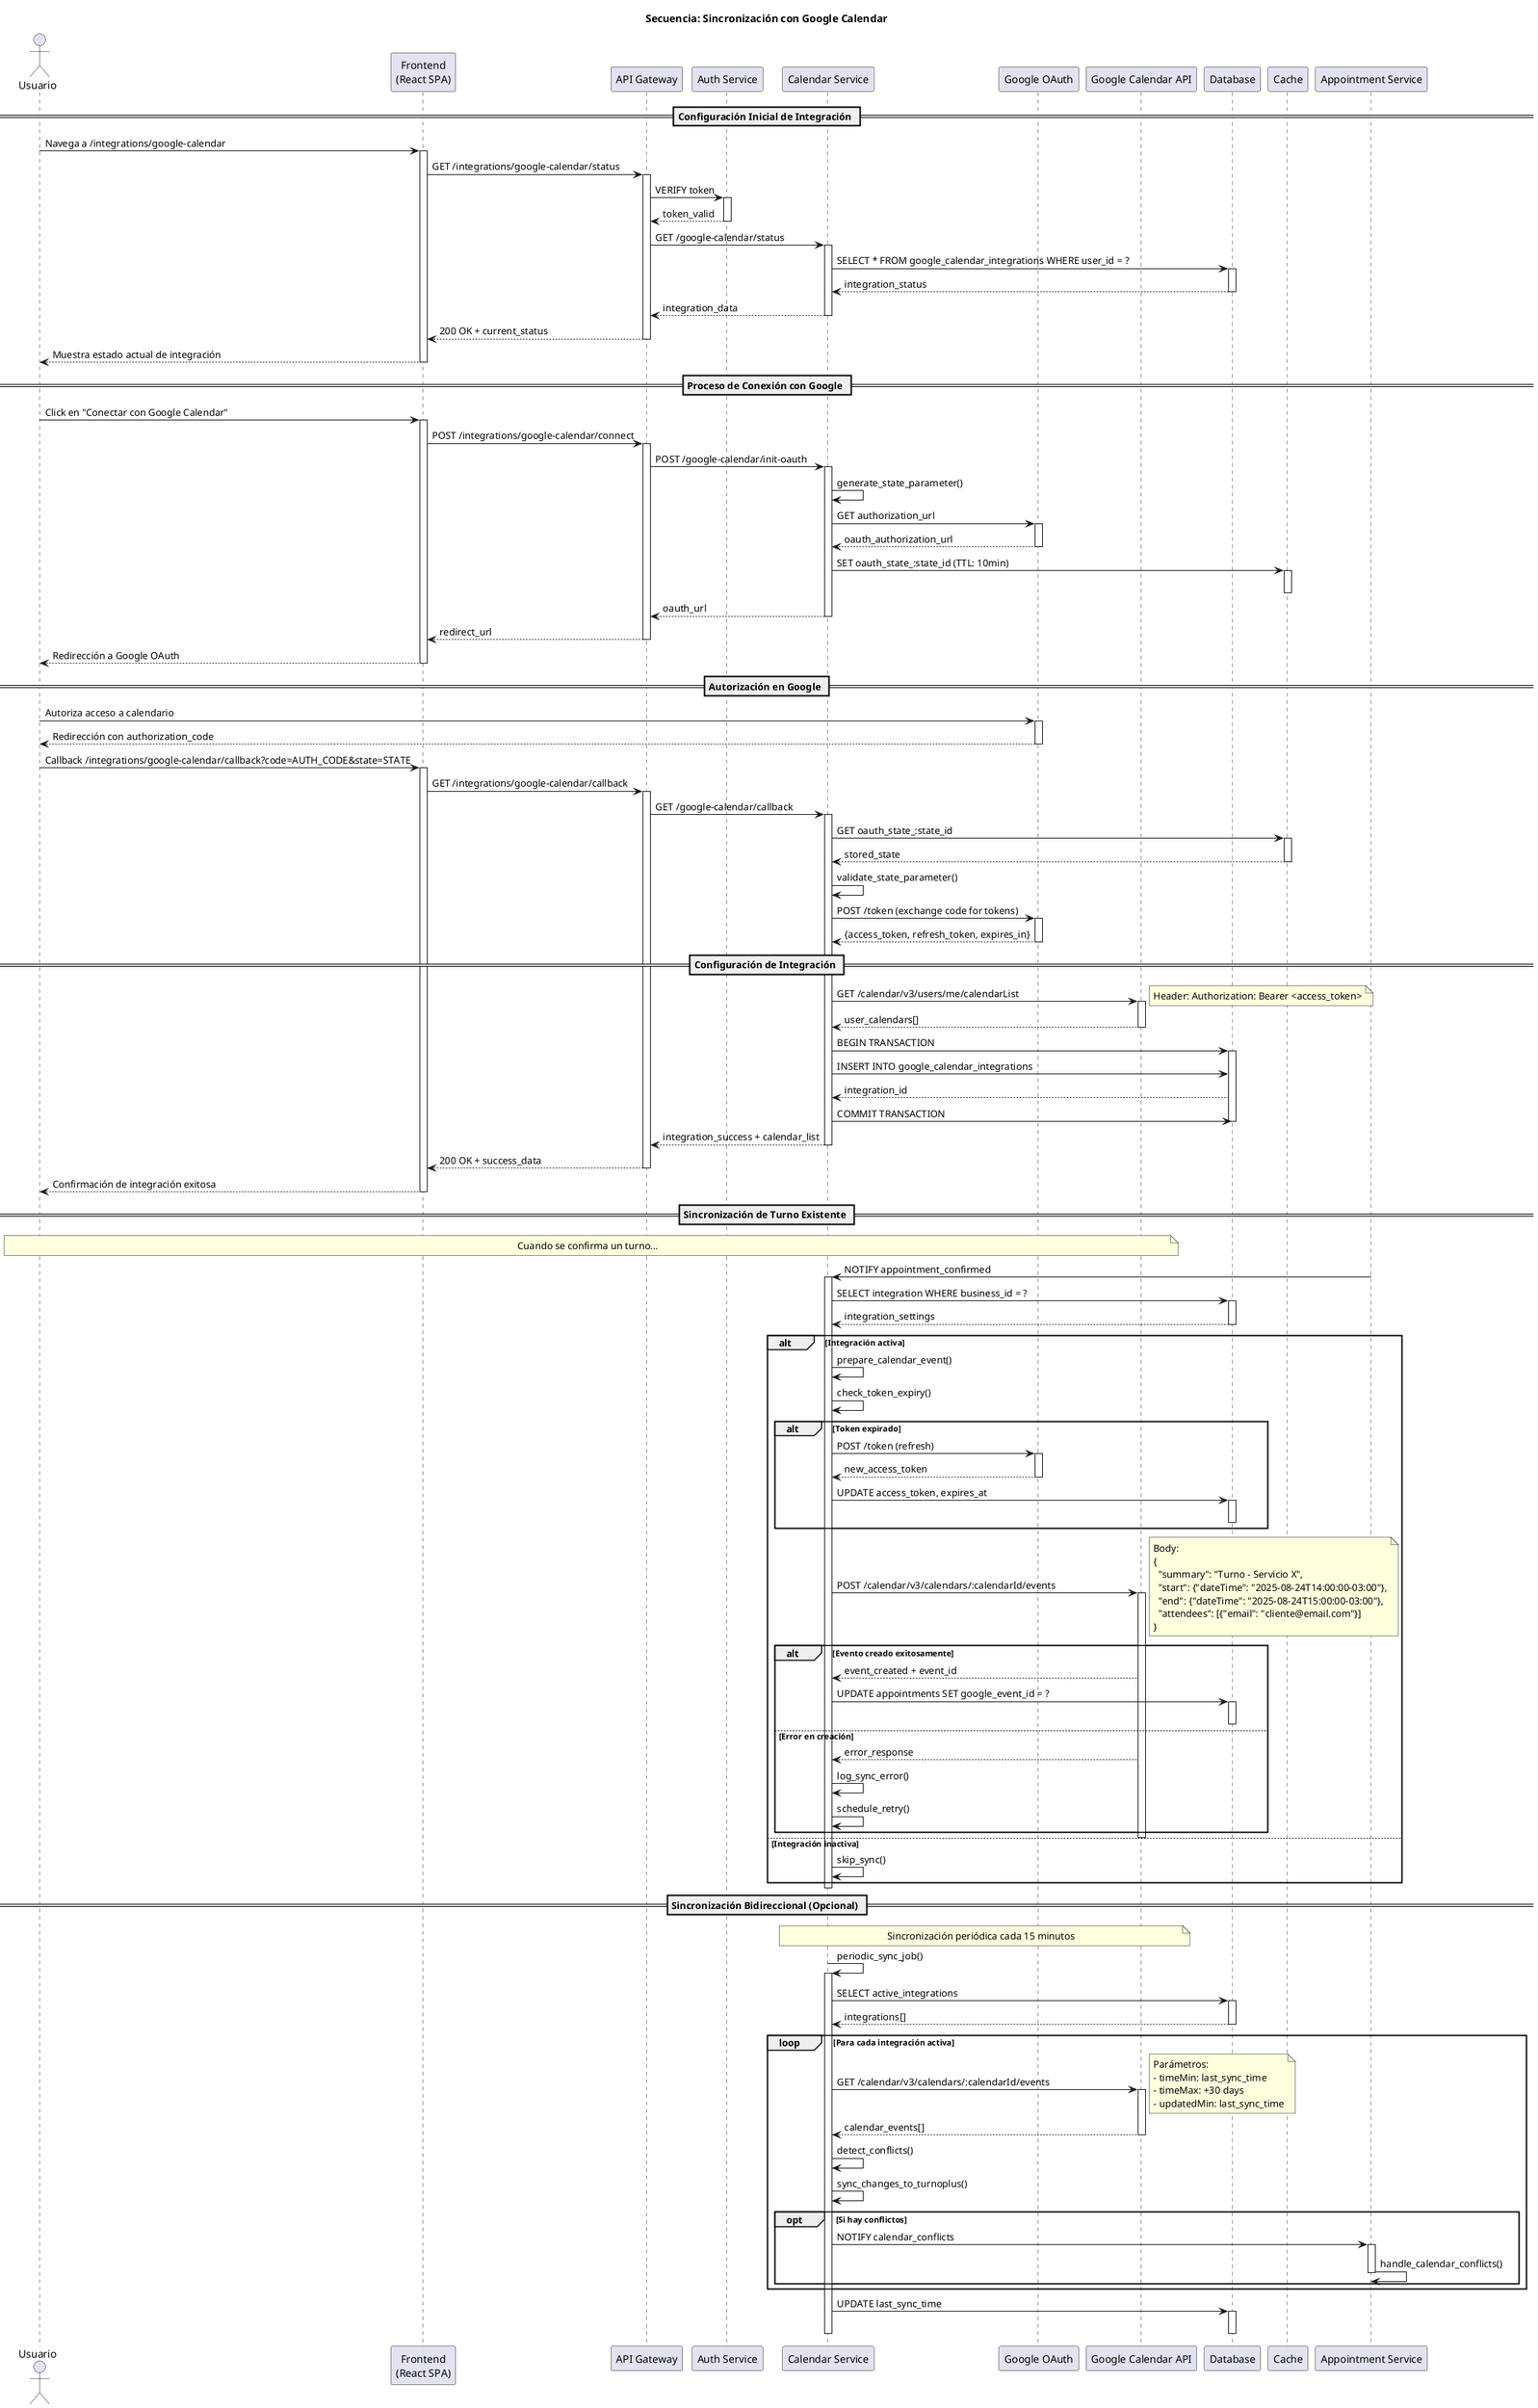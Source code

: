 @startuml TurnoPlus_Sequence_GoogleCalendarSync
title Secuencia: Sincronización con Google Calendar

actor "Usuario" as User
participant "Frontend\n(React SPA)" as Frontend
participant "API Gateway" as Gateway
participant "Auth Service" as AuthSvc
participant "Calendar Service" as CalendarSvc
participant "Google OAuth" as GoogleOAuth
participant "Google Calendar API" as GoogleAPI
participant "Database" as DB
participant "Cache" as Cache

== Configuración Inicial de Integración ==

User -> Frontend: Navega a /integrations/google-calendar
activate Frontend

Frontend -> Gateway: GET /integrations/google-calendar/status
activate Gateway

Gateway -> AuthSvc: VERIFY token
activate AuthSvc
AuthSvc --> Gateway: token_valid
deactivate AuthSvc

Gateway -> CalendarSvc: GET /google-calendar/status
activate CalendarSvc

CalendarSvc -> DB: SELECT * FROM google_calendar_integrations WHERE user_id = ?
activate DB
DB --> CalendarSvc: integration_status
deactivate DB

CalendarSvc --> Gateway: integration_data
deactivate CalendarSvc

Gateway --> Frontend: 200 OK + current_status
deactivate Gateway

Frontend --> User: Muestra estado actual de integración
deactivate Frontend

== Proceso de Conexión con Google ==

User -> Frontend: Click en "Conectar con Google Calendar"
activate Frontend

Frontend -> Gateway: POST /integrations/google-calendar/connect
activate Gateway

Gateway -> CalendarSvc: POST /google-calendar/init-oauth
activate CalendarSvc

CalendarSvc -> CalendarSvc: generate_state_parameter()
CalendarSvc -> GoogleOAuth: GET authorization_url
activate GoogleOAuth
GoogleOAuth --> CalendarSvc: oauth_authorization_url
deactivate GoogleOAuth

CalendarSvc -> Cache: SET oauth_state_:state_id (TTL: 10min)
activate Cache
deactivate Cache

CalendarSvc --> Gateway: oauth_url
deactivate CalendarSvc

Gateway --> Frontend: redirect_url
deactivate Gateway

Frontend --> User: Redirección a Google OAuth
deactivate Frontend

== Autorización en Google ==

User -> GoogleOAuth: Autoriza acceso a calendario
activate GoogleOAuth
GoogleOAuth --> User: Redirección con authorization_code
deactivate GoogleOAuth

User -> Frontend: Callback /integrations/google-calendar/callback?code=AUTH_CODE&state=STATE
activate Frontend

Frontend -> Gateway: GET /integrations/google-calendar/callback
activate Gateway

Gateway -> CalendarSvc: GET /google-calendar/callback
activate CalendarSvc

CalendarSvc -> Cache: GET oauth_state_:state_id
activate Cache
Cache --> CalendarSvc: stored_state
deactivate Cache

CalendarSvc -> CalendarSvc: validate_state_parameter()

CalendarSvc -> GoogleOAuth: POST /token (exchange code for tokens)
activate GoogleOAuth
GoogleOAuth --> CalendarSvc: {access_token, refresh_token, expires_in}
deactivate GoogleOAuth

== Configuración de Integración ==

CalendarSvc -> GoogleAPI: GET /calendar/v3/users/me/calendarList
note right: Header: Authorization: Bearer <access_token>
activate GoogleAPI
GoogleAPI --> CalendarSvc: user_calendars[]
deactivate GoogleAPI

CalendarSvc -> DB: BEGIN TRANSACTION
activate DB

CalendarSvc -> DB: INSERT INTO google_calendar_integrations
DB --> CalendarSvc: integration_id

CalendarSvc -> DB: COMMIT TRANSACTION
deactivate DB

CalendarSvc --> Gateway: integration_success + calendar_list
deactivate CalendarSvc

Gateway --> Frontend: 200 OK + success_data
deactivate Gateway

Frontend --> User: Confirmación de integración exitosa
deactivate Frontend

== Sincronización de Turno Existente ==

note over User, GoogleAPI: Cuando se confirma un turno...

participant "Appointment Service" as AppointmentSvc

AppointmentSvc -> CalendarSvc: NOTIFY appointment_confirmed
activate CalendarSvc

CalendarSvc -> DB: SELECT integration WHERE business_id = ?
activate DB
DB --> CalendarSvc: integration_settings
deactivate DB

alt Integración activa
    CalendarSvc -> CalendarSvc: prepare_calendar_event()
    
    CalendarSvc -> CalendarSvc: check_token_expiry()
    
    alt Token expirado
        CalendarSvc -> GoogleOAuth: POST /token (refresh)
        activate GoogleOAuth
        GoogleOAuth --> CalendarSvc: new_access_token
        deactivate GoogleOAuth
        
        CalendarSvc -> DB: UPDATE access_token, expires_at
        activate DB
        deactivate DB
    end
    
    CalendarSvc -> GoogleAPI: POST /calendar/v3/calendars/:calendarId/events
    note right: Body:\n{\n  "summary": "Turno - Servicio X",\n  "start": {"dateTime": "2025-08-24T14:00:00-03:00"},\n  "end": {"dateTime": "2025-08-24T15:00:00-03:00"},\n  "attendees": [{"email": "cliente@email.com"}]\n}
    activate GoogleAPI
    
    alt Evento creado exitosamente
        GoogleAPI --> CalendarSvc: event_created + event_id
        
        CalendarSvc -> DB: UPDATE appointments SET google_event_id = ?
        activate DB
        deactivate DB
        
    else Error en creación
        GoogleAPI --> CalendarSvc: error_response
        CalendarSvc -> CalendarSvc: log_sync_error()
        CalendarSvc -> CalendarSvc: schedule_retry()
    end
    deactivate GoogleAPI
    
else Integración inactiva
    CalendarSvc -> CalendarSvc: skip_sync()
end

deactivate CalendarSvc

== Sincronización Bidireccional (Opcional) ==

note over CalendarSvc, GoogleAPI: Sincronización periódica cada 15 minutos

CalendarSvc -> CalendarSvc: periodic_sync_job()
activate CalendarSvc

CalendarSvc -> DB: SELECT active_integrations
activate DB
DB --> CalendarSvc: integrations[]
deactivate DB

loop Para cada integración activa
    CalendarSvc -> GoogleAPI: GET /calendar/v3/calendars/:calendarId/events
    note right: Parámetros:\n- timeMin: last_sync_time\n- timeMax: +30 days\n- updatedMin: last_sync_time
    activate GoogleAPI
    GoogleAPI --> CalendarSvc: calendar_events[]
    deactivate GoogleAPI
    
    CalendarSvc -> CalendarSvc: detect_conflicts()
    CalendarSvc -> CalendarSvc: sync_changes_to_turnoplus()
    
    opt Si hay conflictos
        CalendarSvc -> AppointmentSvc: NOTIFY calendar_conflicts
        activate AppointmentSvc
        AppointmentSvc -> AppointmentSvc: handle_calendar_conflicts()
        deactivate AppointmentSvc
    end
end

CalendarSvc -> DB: UPDATE last_sync_time
activate DB
deactivate DB

deactivate CalendarSvc

@enduml